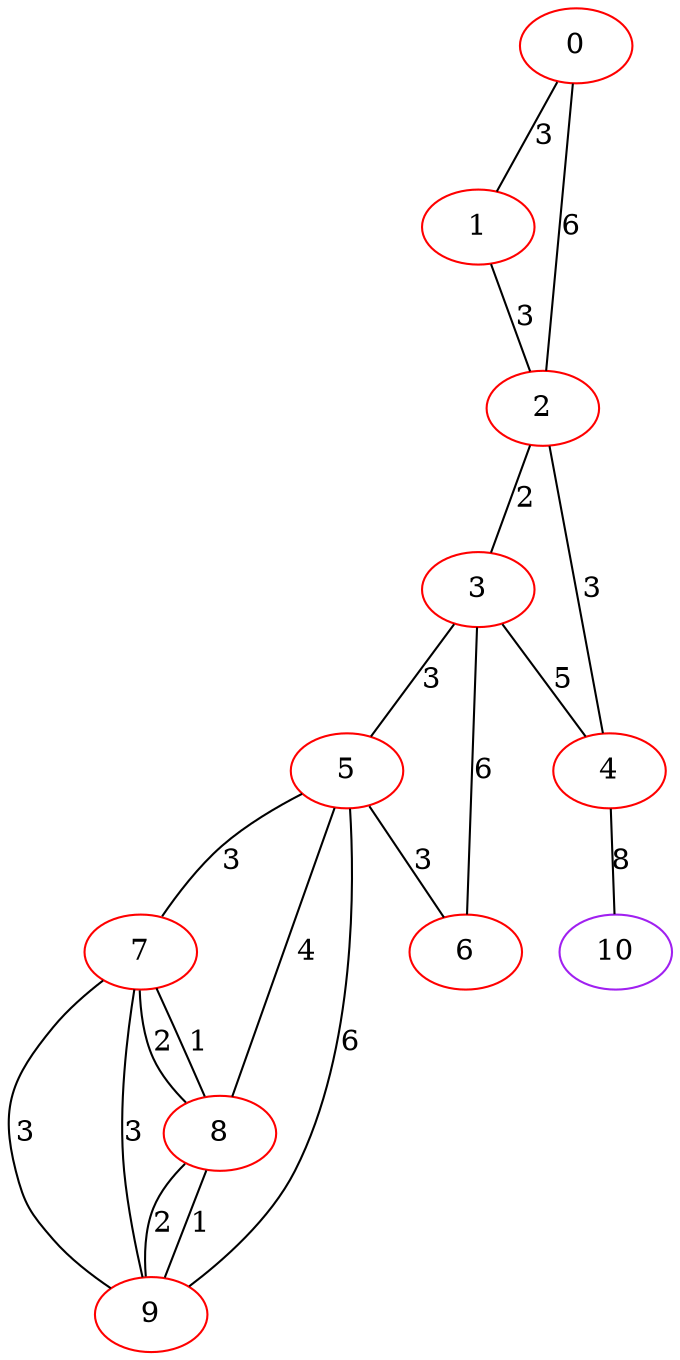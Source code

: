 graph "" {
0 [color=red, weight=1];
1 [color=red, weight=1];
2 [color=red, weight=1];
3 [color=red, weight=1];
4 [color=red, weight=1];
5 [color=red, weight=1];
6 [color=red, weight=1];
7 [color=red, weight=1];
8 [color=red, weight=1];
9 [color=red, weight=1];
10 [color=purple, weight=4];
0 -- 1  [key=0, label=3];
0 -- 2  [key=0, label=6];
1 -- 2  [key=0, label=3];
2 -- 3  [key=0, label=2];
2 -- 4  [key=0, label=3];
3 -- 4  [key=0, label=5];
3 -- 5  [key=0, label=3];
3 -- 6  [key=0, label=6];
4 -- 10  [key=0, label=8];
5 -- 8  [key=0, label=4];
5 -- 9  [key=0, label=6];
5 -- 6  [key=0, label=3];
5 -- 7  [key=0, label=3];
7 -- 8  [key=0, label=2];
7 -- 8  [key=1, label=1];
7 -- 9  [key=0, label=3];
7 -- 9  [key=1, label=3];
8 -- 9  [key=0, label=1];
8 -- 9  [key=1, label=2];
}
